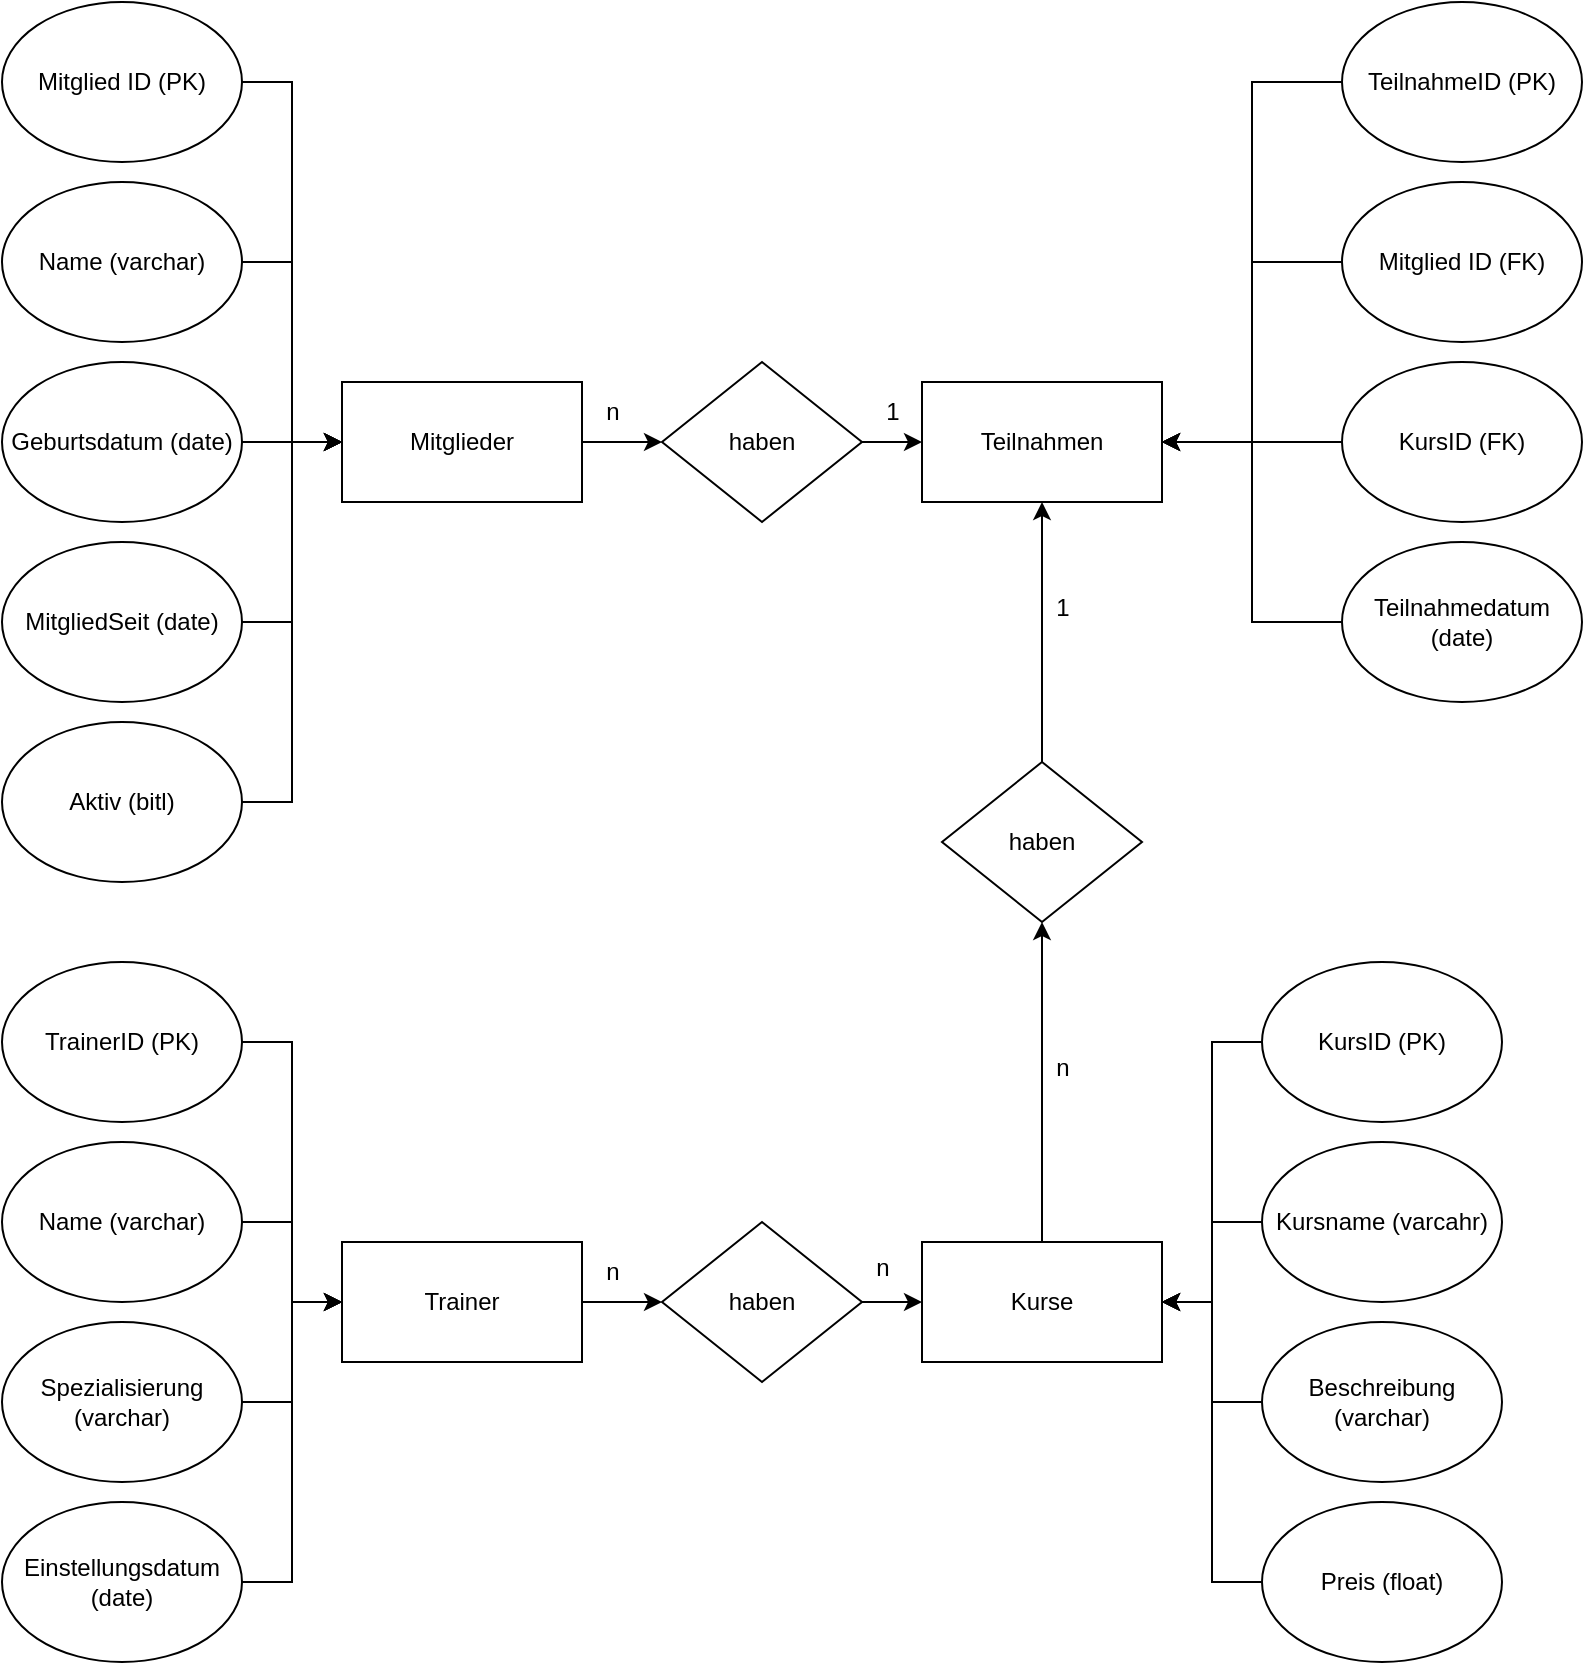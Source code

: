 <mxfile version="24.9.3">
  <diagram name="Seite-1" id="iSwm7leIEXmaaT_MCt8s">
    <mxGraphModel dx="890" dy="921" grid="1" gridSize="10" guides="1" tooltips="1" connect="1" arrows="1" fold="1" page="1" pageScale="1" pageWidth="827" pageHeight="1169" math="0" shadow="0">
      <root>
        <mxCell id="0" />
        <mxCell id="1" parent="0" />
        <mxCell id="lFqdYR5NeCLYsMPDECl5-8" style="edgeStyle=orthogonalEdgeStyle;rounded=0;orthogonalLoop=1;jettySize=auto;html=1;exitX=1;exitY=0.5;exitDx=0;exitDy=0;entryX=0;entryY=0.5;entryDx=0;entryDy=0;" edge="1" parent="1" source="lFqdYR5NeCLYsMPDECl5-2" target="lFqdYR5NeCLYsMPDECl5-3">
          <mxGeometry relative="1" as="geometry" />
        </mxCell>
        <mxCell id="lFqdYR5NeCLYsMPDECl5-2" value="Mitglied ID (PK)" style="ellipse;whiteSpace=wrap;html=1;" vertex="1" parent="1">
          <mxGeometry x="10" width="120" height="80" as="geometry" />
        </mxCell>
        <mxCell id="lFqdYR5NeCLYsMPDECl5-27" value="" style="edgeStyle=orthogonalEdgeStyle;rounded=0;orthogonalLoop=1;jettySize=auto;html=1;" edge="1" parent="1" source="lFqdYR5NeCLYsMPDECl5-3" target="lFqdYR5NeCLYsMPDECl5-26">
          <mxGeometry relative="1" as="geometry" />
        </mxCell>
        <mxCell id="lFqdYR5NeCLYsMPDECl5-3" value="Mitglieder" style="rounded=0;whiteSpace=wrap;html=1;" vertex="1" parent="1">
          <mxGeometry x="180" y="190" width="120" height="60" as="geometry" />
        </mxCell>
        <mxCell id="lFqdYR5NeCLYsMPDECl5-11" style="edgeStyle=orthogonalEdgeStyle;rounded=0;orthogonalLoop=1;jettySize=auto;html=1;exitX=1;exitY=0.5;exitDx=0;exitDy=0;entryX=0;entryY=0.5;entryDx=0;entryDy=0;" edge="1" parent="1" source="lFqdYR5NeCLYsMPDECl5-4" target="lFqdYR5NeCLYsMPDECl5-3">
          <mxGeometry relative="1" as="geometry" />
        </mxCell>
        <mxCell id="lFqdYR5NeCLYsMPDECl5-4" value="Name (varchar)" style="ellipse;whiteSpace=wrap;html=1;" vertex="1" parent="1">
          <mxGeometry x="10" y="90" width="120" height="80" as="geometry" />
        </mxCell>
        <mxCell id="lFqdYR5NeCLYsMPDECl5-12" style="edgeStyle=orthogonalEdgeStyle;rounded=0;orthogonalLoop=1;jettySize=auto;html=1;exitX=1;exitY=0.5;exitDx=0;exitDy=0;entryX=0;entryY=0.5;entryDx=0;entryDy=0;" edge="1" parent="1" source="lFqdYR5NeCLYsMPDECl5-5" target="lFqdYR5NeCLYsMPDECl5-3">
          <mxGeometry relative="1" as="geometry" />
        </mxCell>
        <mxCell id="lFqdYR5NeCLYsMPDECl5-5" value="Geburtsdatum (date)" style="ellipse;whiteSpace=wrap;html=1;" vertex="1" parent="1">
          <mxGeometry x="10" y="180" width="120" height="80" as="geometry" />
        </mxCell>
        <mxCell id="lFqdYR5NeCLYsMPDECl5-13" style="edgeStyle=orthogonalEdgeStyle;rounded=0;orthogonalLoop=1;jettySize=auto;html=1;exitX=1;exitY=0.5;exitDx=0;exitDy=0;entryX=0;entryY=0.5;entryDx=0;entryDy=0;" edge="1" parent="1" source="lFqdYR5NeCLYsMPDECl5-6" target="lFqdYR5NeCLYsMPDECl5-3">
          <mxGeometry relative="1" as="geometry">
            <mxPoint x="160" y="220" as="targetPoint" />
          </mxGeometry>
        </mxCell>
        <mxCell id="lFqdYR5NeCLYsMPDECl5-6" value="MitgliedSeit (date)" style="ellipse;whiteSpace=wrap;html=1;" vertex="1" parent="1">
          <mxGeometry x="10" y="270" width="120" height="80" as="geometry" />
        </mxCell>
        <mxCell id="lFqdYR5NeCLYsMPDECl5-14" style="edgeStyle=orthogonalEdgeStyle;rounded=0;orthogonalLoop=1;jettySize=auto;html=1;entryX=0;entryY=0.5;entryDx=0;entryDy=0;" edge="1" parent="1" source="lFqdYR5NeCLYsMPDECl5-7" target="lFqdYR5NeCLYsMPDECl5-3">
          <mxGeometry relative="1" as="geometry">
            <mxPoint x="150" y="220" as="targetPoint" />
          </mxGeometry>
        </mxCell>
        <mxCell id="lFqdYR5NeCLYsMPDECl5-7" value="Aktiv (bitl)" style="ellipse;whiteSpace=wrap;html=1;" vertex="1" parent="1">
          <mxGeometry x="10" y="360" width="120" height="80" as="geometry" />
        </mxCell>
        <mxCell id="lFqdYR5NeCLYsMPDECl5-15" value="Teilnahmen" style="rounded=0;whiteSpace=wrap;html=1;" vertex="1" parent="1">
          <mxGeometry x="470" y="190" width="120" height="60" as="geometry" />
        </mxCell>
        <mxCell id="lFqdYR5NeCLYsMPDECl5-17" style="edgeStyle=orthogonalEdgeStyle;rounded=0;orthogonalLoop=1;jettySize=auto;html=1;entryX=1;entryY=0.5;entryDx=0;entryDy=0;" edge="1" parent="1" source="lFqdYR5NeCLYsMPDECl5-16" target="lFqdYR5NeCLYsMPDECl5-15">
          <mxGeometry relative="1" as="geometry" />
        </mxCell>
        <mxCell id="lFqdYR5NeCLYsMPDECl5-16" value="TeilnahmeID (PK)" style="ellipse;whiteSpace=wrap;html=1;" vertex="1" parent="1">
          <mxGeometry x="680" width="120" height="80" as="geometry" />
        </mxCell>
        <mxCell id="lFqdYR5NeCLYsMPDECl5-21" style="edgeStyle=orthogonalEdgeStyle;rounded=0;orthogonalLoop=1;jettySize=auto;html=1;entryX=1;entryY=0.5;entryDx=0;entryDy=0;" edge="1" parent="1" source="lFqdYR5NeCLYsMPDECl5-18" target="lFqdYR5NeCLYsMPDECl5-15">
          <mxGeometry relative="1" as="geometry" />
        </mxCell>
        <mxCell id="lFqdYR5NeCLYsMPDECl5-18" value="Mitglied ID (FK)" style="ellipse;whiteSpace=wrap;html=1;" vertex="1" parent="1">
          <mxGeometry x="680" y="90" width="120" height="80" as="geometry" />
        </mxCell>
        <mxCell id="lFqdYR5NeCLYsMPDECl5-23" style="edgeStyle=orthogonalEdgeStyle;rounded=0;orthogonalLoop=1;jettySize=auto;html=1;entryX=1;entryY=0.5;entryDx=0;entryDy=0;" edge="1" parent="1" source="lFqdYR5NeCLYsMPDECl5-22" target="lFqdYR5NeCLYsMPDECl5-15">
          <mxGeometry relative="1" as="geometry" />
        </mxCell>
        <mxCell id="lFqdYR5NeCLYsMPDECl5-22" value="KursID (FK)" style="ellipse;whiteSpace=wrap;html=1;" vertex="1" parent="1">
          <mxGeometry x="680" y="180" width="120" height="80" as="geometry" />
        </mxCell>
        <mxCell id="lFqdYR5NeCLYsMPDECl5-25" style="edgeStyle=orthogonalEdgeStyle;rounded=0;orthogonalLoop=1;jettySize=auto;html=1;entryX=1;entryY=0.5;entryDx=0;entryDy=0;" edge="1" parent="1" source="lFqdYR5NeCLYsMPDECl5-24" target="lFqdYR5NeCLYsMPDECl5-15">
          <mxGeometry relative="1" as="geometry" />
        </mxCell>
        <mxCell id="lFqdYR5NeCLYsMPDECl5-24" value="Teilnahmedatum (date)" style="ellipse;whiteSpace=wrap;html=1;" vertex="1" parent="1">
          <mxGeometry x="680" y="270" width="120" height="80" as="geometry" />
        </mxCell>
        <mxCell id="lFqdYR5NeCLYsMPDECl5-29" value="" style="edgeStyle=orthogonalEdgeStyle;rounded=0;orthogonalLoop=1;jettySize=auto;html=1;" edge="1" parent="1" source="lFqdYR5NeCLYsMPDECl5-26" target="lFqdYR5NeCLYsMPDECl5-15">
          <mxGeometry relative="1" as="geometry" />
        </mxCell>
        <mxCell id="lFqdYR5NeCLYsMPDECl5-26" value="haben" style="rhombus;whiteSpace=wrap;html=1;" vertex="1" parent="1">
          <mxGeometry x="340" y="180" width="100" height="80" as="geometry" />
        </mxCell>
        <mxCell id="lFqdYR5NeCLYsMPDECl5-53" value="" style="edgeStyle=orthogonalEdgeStyle;rounded=0;orthogonalLoop=1;jettySize=auto;html=1;" edge="1" parent="1" source="lFqdYR5NeCLYsMPDECl5-30" target="lFqdYR5NeCLYsMPDECl5-51">
          <mxGeometry relative="1" as="geometry" />
        </mxCell>
        <mxCell id="lFqdYR5NeCLYsMPDECl5-30" value="Trainer" style="rounded=0;whiteSpace=wrap;html=1;" vertex="1" parent="1">
          <mxGeometry x="180" y="620" width="120" height="60" as="geometry" />
        </mxCell>
        <mxCell id="lFqdYR5NeCLYsMPDECl5-35" style="edgeStyle=orthogonalEdgeStyle;rounded=0;orthogonalLoop=1;jettySize=auto;html=1;entryX=0;entryY=0.5;entryDx=0;entryDy=0;" edge="1" parent="1" source="lFqdYR5NeCLYsMPDECl5-31" target="lFqdYR5NeCLYsMPDECl5-30">
          <mxGeometry relative="1" as="geometry" />
        </mxCell>
        <mxCell id="lFqdYR5NeCLYsMPDECl5-31" value="TrainerID (PK)" style="ellipse;whiteSpace=wrap;html=1;" vertex="1" parent="1">
          <mxGeometry x="10" y="480" width="120" height="80" as="geometry" />
        </mxCell>
        <mxCell id="lFqdYR5NeCLYsMPDECl5-36" style="edgeStyle=orthogonalEdgeStyle;rounded=0;orthogonalLoop=1;jettySize=auto;html=1;entryX=0;entryY=0.5;entryDx=0;entryDy=0;" edge="1" parent="1" source="lFqdYR5NeCLYsMPDECl5-32" target="lFqdYR5NeCLYsMPDECl5-30">
          <mxGeometry relative="1" as="geometry" />
        </mxCell>
        <mxCell id="lFqdYR5NeCLYsMPDECl5-32" value="Name (varchar)" style="ellipse;whiteSpace=wrap;html=1;" vertex="1" parent="1">
          <mxGeometry x="10" y="570" width="120" height="80" as="geometry" />
        </mxCell>
        <mxCell id="lFqdYR5NeCLYsMPDECl5-37" style="edgeStyle=orthogonalEdgeStyle;rounded=0;orthogonalLoop=1;jettySize=auto;html=1;" edge="1" parent="1" source="lFqdYR5NeCLYsMPDECl5-33" target="lFqdYR5NeCLYsMPDECl5-30">
          <mxGeometry relative="1" as="geometry" />
        </mxCell>
        <mxCell id="lFqdYR5NeCLYsMPDECl5-33" value="Spezialisierung (varchar)" style="ellipse;whiteSpace=wrap;html=1;" vertex="1" parent="1">
          <mxGeometry x="10" y="660" width="120" height="80" as="geometry" />
        </mxCell>
        <mxCell id="lFqdYR5NeCLYsMPDECl5-38" style="edgeStyle=orthogonalEdgeStyle;rounded=0;orthogonalLoop=1;jettySize=auto;html=1;entryX=0;entryY=0.5;entryDx=0;entryDy=0;" edge="1" parent="1" source="lFqdYR5NeCLYsMPDECl5-34" target="lFqdYR5NeCLYsMPDECl5-30">
          <mxGeometry relative="1" as="geometry" />
        </mxCell>
        <mxCell id="lFqdYR5NeCLYsMPDECl5-34" value="Einstellungsdatum (date)" style="ellipse;whiteSpace=wrap;html=1;" vertex="1" parent="1">
          <mxGeometry x="10" y="750" width="120" height="80" as="geometry" />
        </mxCell>
        <mxCell id="lFqdYR5NeCLYsMPDECl5-50" style="edgeStyle=orthogonalEdgeStyle;rounded=0;orthogonalLoop=1;jettySize=auto;html=1;" edge="1" parent="1" source="lFqdYR5NeCLYsMPDECl5-39" target="lFqdYR5NeCLYsMPDECl5-48">
          <mxGeometry relative="1" as="geometry" />
        </mxCell>
        <mxCell id="lFqdYR5NeCLYsMPDECl5-39" value="Kurse" style="rounded=0;whiteSpace=wrap;html=1;" vertex="1" parent="1">
          <mxGeometry x="470" y="620" width="120" height="60" as="geometry" />
        </mxCell>
        <mxCell id="lFqdYR5NeCLYsMPDECl5-44" style="edgeStyle=orthogonalEdgeStyle;rounded=0;orthogonalLoop=1;jettySize=auto;html=1;entryX=1;entryY=0.5;entryDx=0;entryDy=0;" edge="1" parent="1" source="lFqdYR5NeCLYsMPDECl5-40" target="lFqdYR5NeCLYsMPDECl5-39">
          <mxGeometry relative="1" as="geometry" />
        </mxCell>
        <mxCell id="lFqdYR5NeCLYsMPDECl5-40" value="KursID (PK)" style="ellipse;whiteSpace=wrap;html=1;" vertex="1" parent="1">
          <mxGeometry x="640" y="480" width="120" height="80" as="geometry" />
        </mxCell>
        <mxCell id="lFqdYR5NeCLYsMPDECl5-45" style="edgeStyle=orthogonalEdgeStyle;rounded=0;orthogonalLoop=1;jettySize=auto;html=1;entryX=1;entryY=0.5;entryDx=0;entryDy=0;" edge="1" parent="1" source="lFqdYR5NeCLYsMPDECl5-41" target="lFqdYR5NeCLYsMPDECl5-39">
          <mxGeometry relative="1" as="geometry" />
        </mxCell>
        <mxCell id="lFqdYR5NeCLYsMPDECl5-41" value="Kursname (varcahr)" style="ellipse;whiteSpace=wrap;html=1;" vertex="1" parent="1">
          <mxGeometry x="640" y="570" width="120" height="80" as="geometry" />
        </mxCell>
        <mxCell id="lFqdYR5NeCLYsMPDECl5-46" style="edgeStyle=orthogonalEdgeStyle;rounded=0;orthogonalLoop=1;jettySize=auto;html=1;entryX=1;entryY=0.5;entryDx=0;entryDy=0;" edge="1" parent="1" source="lFqdYR5NeCLYsMPDECl5-42" target="lFqdYR5NeCLYsMPDECl5-39">
          <mxGeometry relative="1" as="geometry" />
        </mxCell>
        <mxCell id="lFqdYR5NeCLYsMPDECl5-42" value="Beschreibung (varchar)" style="ellipse;whiteSpace=wrap;html=1;" vertex="1" parent="1">
          <mxGeometry x="640" y="660" width="120" height="80" as="geometry" />
        </mxCell>
        <mxCell id="lFqdYR5NeCLYsMPDECl5-47" style="edgeStyle=orthogonalEdgeStyle;rounded=0;orthogonalLoop=1;jettySize=auto;html=1;entryX=1;entryY=0.5;entryDx=0;entryDy=0;" edge="1" parent="1" source="lFqdYR5NeCLYsMPDECl5-43" target="lFqdYR5NeCLYsMPDECl5-39">
          <mxGeometry relative="1" as="geometry" />
        </mxCell>
        <mxCell id="lFqdYR5NeCLYsMPDECl5-43" value="Preis (float)" style="ellipse;whiteSpace=wrap;html=1;" vertex="1" parent="1">
          <mxGeometry x="640" y="750" width="120" height="80" as="geometry" />
        </mxCell>
        <mxCell id="lFqdYR5NeCLYsMPDECl5-49" style="edgeStyle=orthogonalEdgeStyle;rounded=0;orthogonalLoop=1;jettySize=auto;html=1;" edge="1" parent="1" source="lFqdYR5NeCLYsMPDECl5-48" target="lFqdYR5NeCLYsMPDECl5-15">
          <mxGeometry relative="1" as="geometry" />
        </mxCell>
        <mxCell id="lFqdYR5NeCLYsMPDECl5-48" value="haben" style="rhombus;whiteSpace=wrap;html=1;" vertex="1" parent="1">
          <mxGeometry x="480" y="380" width="100" height="80" as="geometry" />
        </mxCell>
        <mxCell id="lFqdYR5NeCLYsMPDECl5-52" value="" style="edgeStyle=orthogonalEdgeStyle;rounded=0;orthogonalLoop=1;jettySize=auto;html=1;" edge="1" parent="1" source="lFqdYR5NeCLYsMPDECl5-51" target="lFqdYR5NeCLYsMPDECl5-39">
          <mxGeometry relative="1" as="geometry" />
        </mxCell>
        <mxCell id="lFqdYR5NeCLYsMPDECl5-51" value="haben" style="rhombus;whiteSpace=wrap;html=1;" vertex="1" parent="1">
          <mxGeometry x="340" y="610" width="100" height="80" as="geometry" />
        </mxCell>
        <mxCell id="lFqdYR5NeCLYsMPDECl5-54" value="n" style="text;html=1;align=center;verticalAlign=middle;resizable=0;points=[];autosize=1;strokeColor=none;fillColor=none;" vertex="1" parent="1">
          <mxGeometry x="300" y="190" width="30" height="30" as="geometry" />
        </mxCell>
        <mxCell id="lFqdYR5NeCLYsMPDECl5-55" value="1" style="text;html=1;align=center;verticalAlign=middle;resizable=0;points=[];autosize=1;strokeColor=none;fillColor=none;" vertex="1" parent="1">
          <mxGeometry x="440" y="190" width="30" height="30" as="geometry" />
        </mxCell>
        <mxCell id="lFqdYR5NeCLYsMPDECl5-56" value="n" style="text;html=1;align=center;verticalAlign=middle;resizable=0;points=[];autosize=1;strokeColor=none;fillColor=none;" vertex="1" parent="1">
          <mxGeometry x="300" y="620" width="30" height="30" as="geometry" />
        </mxCell>
        <mxCell id="lFqdYR5NeCLYsMPDECl5-57" value="n" style="text;html=1;align=center;verticalAlign=middle;resizable=0;points=[];autosize=1;strokeColor=none;fillColor=none;" vertex="1" parent="1">
          <mxGeometry x="435" y="618" width="30" height="30" as="geometry" />
        </mxCell>
        <mxCell id="lFqdYR5NeCLYsMPDECl5-58" value="n" style="text;html=1;align=center;verticalAlign=middle;resizable=0;points=[];autosize=1;strokeColor=none;fillColor=none;" vertex="1" parent="1">
          <mxGeometry x="525" y="518" width="30" height="30" as="geometry" />
        </mxCell>
        <mxCell id="lFqdYR5NeCLYsMPDECl5-59" value="1" style="text;html=1;align=center;verticalAlign=middle;resizable=0;points=[];autosize=1;strokeColor=none;fillColor=none;" vertex="1" parent="1">
          <mxGeometry x="525" y="288" width="30" height="30" as="geometry" />
        </mxCell>
      </root>
    </mxGraphModel>
  </diagram>
</mxfile>
